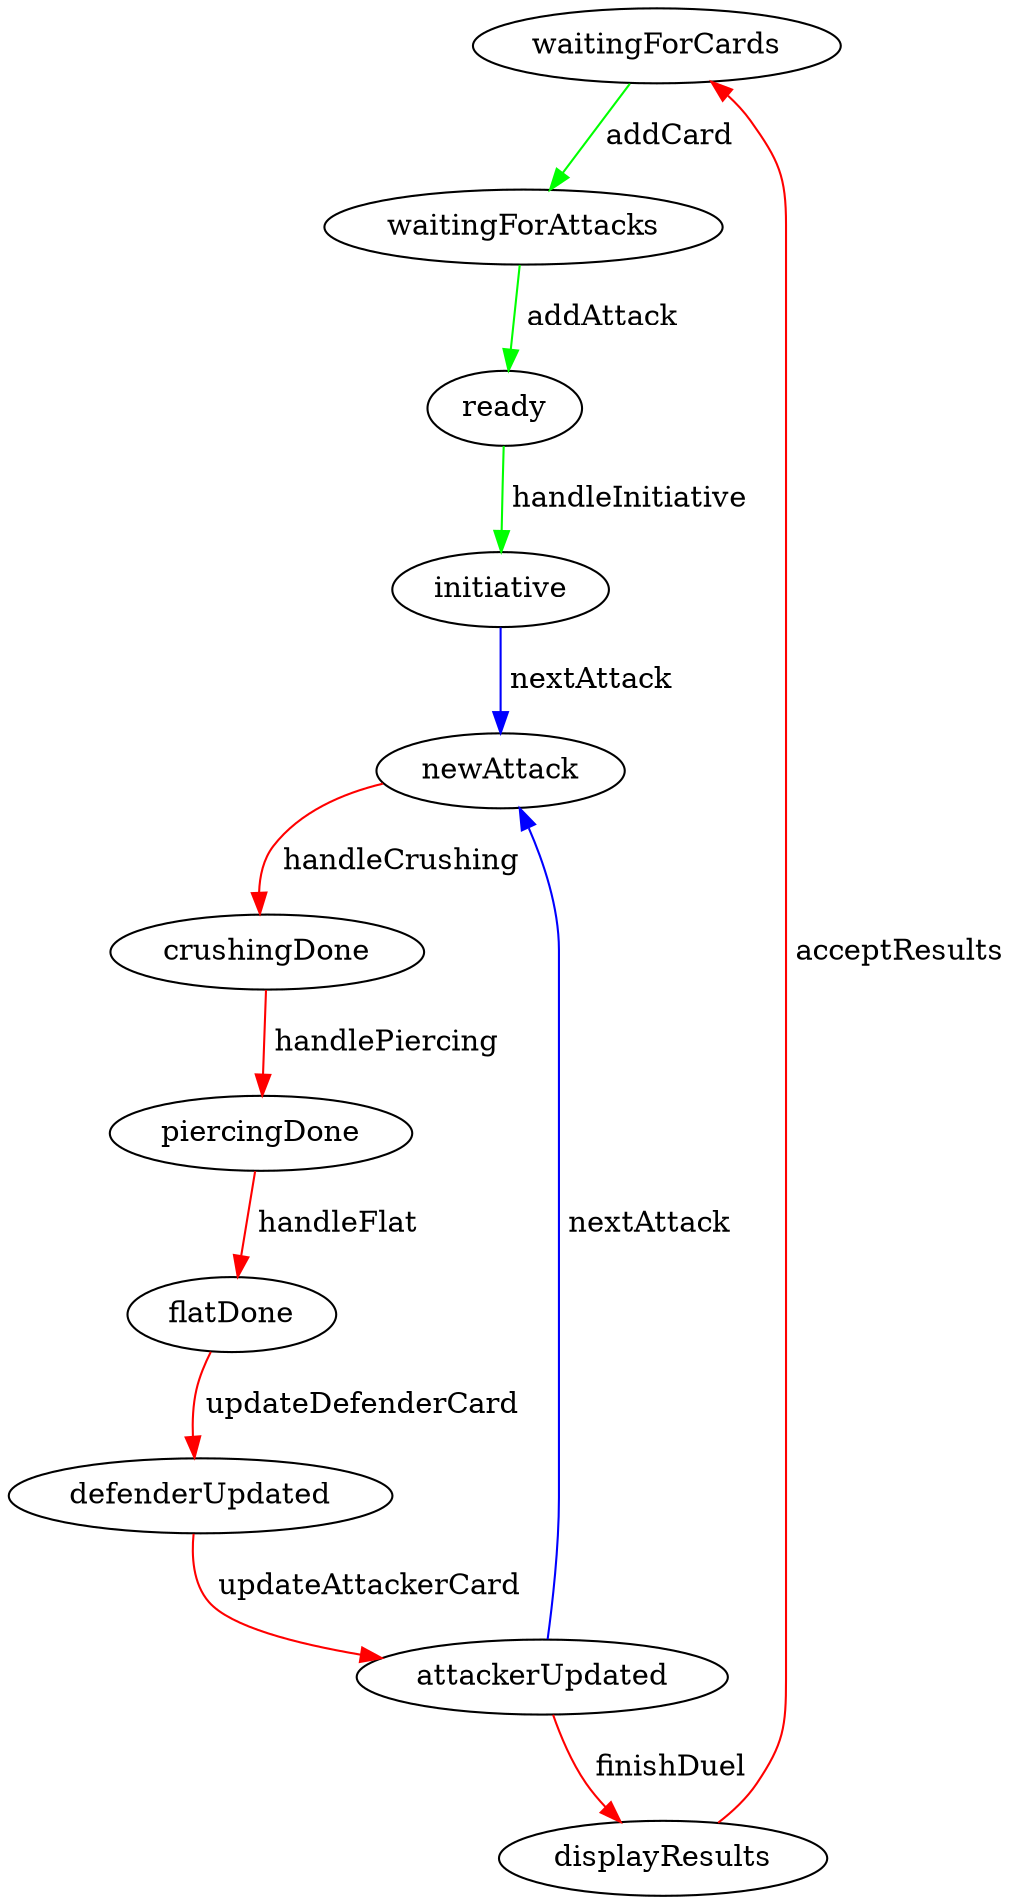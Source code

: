 digraph "fsm" {
  "waitingForCards";
  "waitingForAttacks";
  "ready";
  "initiative";
  "newAttack";
  "attackerUpdated";
  "crushingDone";
  "piercingDone";
  "flatDone";
  "defenderUpdated";
  "displayResults";
  "waitingForCards" -> "waitingForAttacks" [ color="green" ; label=" addCard " ];
  "waitingForAttacks" -> "ready" [ color="green" ; label=" addAttack " ];
  "ready" -> "initiative" [ color="green" ; label=" handleInitiative " ];
  "initiative" -> "newAttack" [ color="blue" ; label=" nextAttack " ];
  "attackerUpdated" -> "newAttack" [ color="blue" ; label=" nextAttack " ];
  "newAttack" -> "crushingDone" [ color="red" ; label=" handleCrushing " ];
  "crushingDone" -> "piercingDone" [ color="red" ; label=" handlePiercing " ];
  "piercingDone" -> "flatDone" [ color="red" ; label=" handleFlat " ];
  "flatDone" -> "defenderUpdated" [ color="red" ; label=" updateDefenderCard " ];
  "defenderUpdated" -> "attackerUpdated" [ color="red" ; label=" updateAttackerCard " ];
  "attackerUpdated" -> "displayResults" [ color="red" ; label=" finishDuel " ];
  "displayResults" -> "waitingForCards" [ color="red" ; label=" acceptResults " ];
}